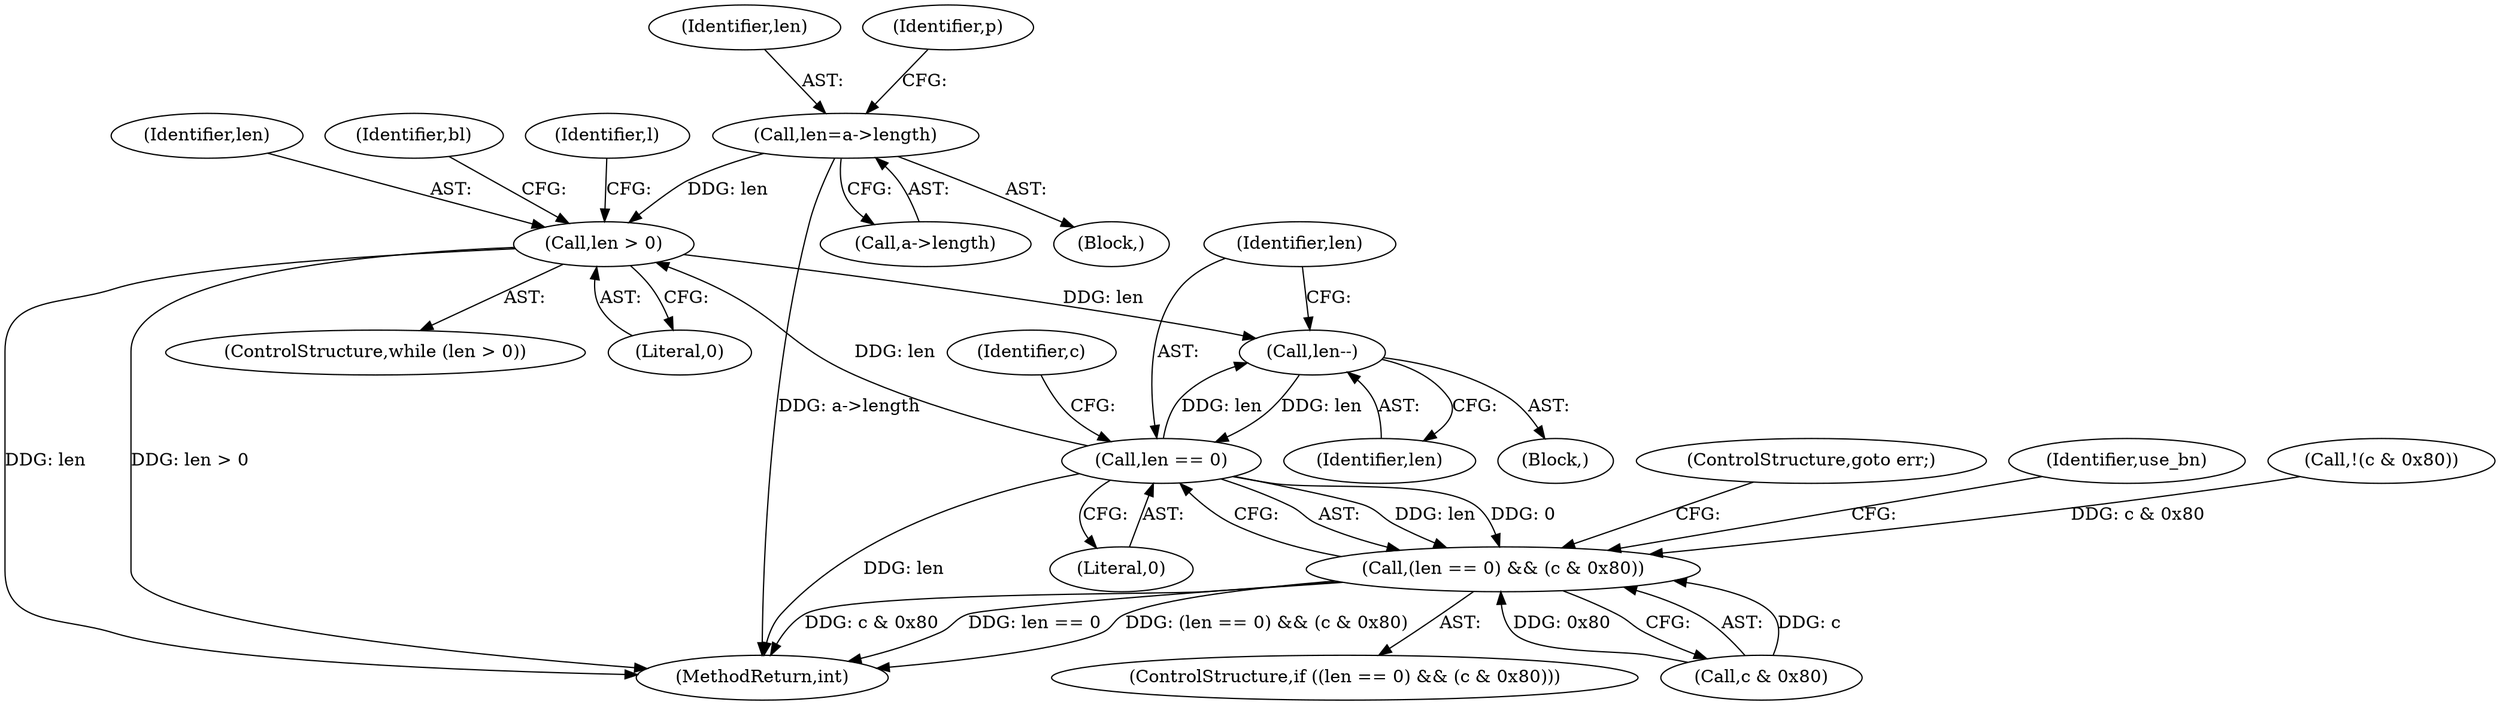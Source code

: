 digraph "0_openssl_0042fb5fd1c9d257d713b15a1f45da05cf5c1c87@pointer" {
"1000175" [label="(Call,len=a->length)"];
"1000192" [label="(Call,len > 0)"];
"1000210" [label="(Call,len--)"];
"1000214" [label="(Call,len == 0)"];
"1000213" [label="(Call,(len == 0) && (c & 0x80))"];
"1000214" [label="(Call,len == 0)"];
"1000193" [label="(Identifier,len)"];
"1000218" [label="(Identifier,c)"];
"1000217" [label="(Call,c & 0x80)"];
"1000213" [label="(Call,(len == 0) && (c & 0x80))"];
"1000175" [label="(Call,len=a->length)"];
"1000211" [label="(Identifier,len)"];
"1000216" [label="(Literal,0)"];
"1000212" [label="(ControlStructure,if ((len == 0) && (c & 0x80)))"];
"1000462" [label="(Identifier,bl)"];
"1000203" [label="(Block,)"];
"1000105" [label="(Block,)"];
"1000210" [label="(Call,len--)"];
"1000220" [label="(ControlStructure,goto err;)"];
"1000176" [label="(Identifier,len)"];
"1000215" [label="(Identifier,len)"];
"1000181" [label="(Identifier,p)"];
"1000222" [label="(Identifier,use_bn)"];
"1000475" [label="(MethodReturn,int)"];
"1000191" [label="(ControlStructure,while (len > 0))"];
"1000192" [label="(Call,len > 0)"];
"1000177" [label="(Call,a->length)"];
"1000197" [label="(Identifier,l)"];
"1000239" [label="(Call,!(c & 0x80))"];
"1000194" [label="(Literal,0)"];
"1000175" -> "1000105"  [label="AST: "];
"1000175" -> "1000177"  [label="CFG: "];
"1000176" -> "1000175"  [label="AST: "];
"1000177" -> "1000175"  [label="AST: "];
"1000181" -> "1000175"  [label="CFG: "];
"1000175" -> "1000475"  [label="DDG: a->length"];
"1000175" -> "1000192"  [label="DDG: len"];
"1000192" -> "1000191"  [label="AST: "];
"1000192" -> "1000194"  [label="CFG: "];
"1000193" -> "1000192"  [label="AST: "];
"1000194" -> "1000192"  [label="AST: "];
"1000197" -> "1000192"  [label="CFG: "];
"1000462" -> "1000192"  [label="CFG: "];
"1000192" -> "1000475"  [label="DDG: len"];
"1000192" -> "1000475"  [label="DDG: len > 0"];
"1000214" -> "1000192"  [label="DDG: len"];
"1000192" -> "1000210"  [label="DDG: len"];
"1000210" -> "1000203"  [label="AST: "];
"1000210" -> "1000211"  [label="CFG: "];
"1000211" -> "1000210"  [label="AST: "];
"1000215" -> "1000210"  [label="CFG: "];
"1000214" -> "1000210"  [label="DDG: len"];
"1000210" -> "1000214"  [label="DDG: len"];
"1000214" -> "1000213"  [label="AST: "];
"1000214" -> "1000216"  [label="CFG: "];
"1000215" -> "1000214"  [label="AST: "];
"1000216" -> "1000214"  [label="AST: "];
"1000218" -> "1000214"  [label="CFG: "];
"1000213" -> "1000214"  [label="CFG: "];
"1000214" -> "1000475"  [label="DDG: len"];
"1000214" -> "1000213"  [label="DDG: len"];
"1000214" -> "1000213"  [label="DDG: 0"];
"1000213" -> "1000212"  [label="AST: "];
"1000213" -> "1000217"  [label="CFG: "];
"1000217" -> "1000213"  [label="AST: "];
"1000220" -> "1000213"  [label="CFG: "];
"1000222" -> "1000213"  [label="CFG: "];
"1000213" -> "1000475"  [label="DDG: c & 0x80"];
"1000213" -> "1000475"  [label="DDG: len == 0"];
"1000213" -> "1000475"  [label="DDG: (len == 0) && (c & 0x80)"];
"1000217" -> "1000213"  [label="DDG: c"];
"1000217" -> "1000213"  [label="DDG: 0x80"];
"1000239" -> "1000213"  [label="DDG: c & 0x80"];
}
